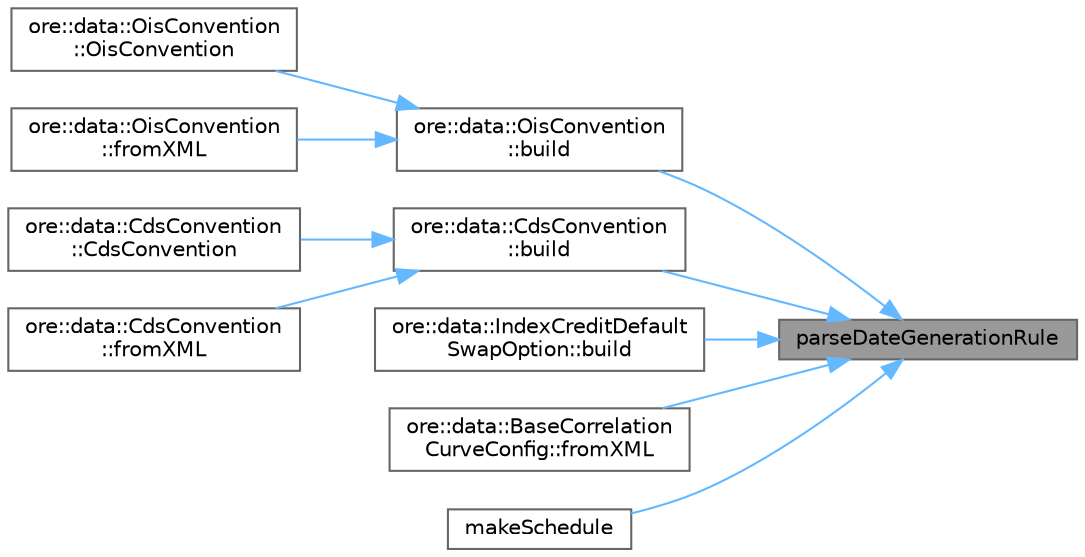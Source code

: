 digraph "parseDateGenerationRule"
{
 // INTERACTIVE_SVG=YES
 // LATEX_PDF_SIZE
  bgcolor="transparent";
  edge [fontname=Helvetica,fontsize=10,labelfontname=Helvetica,labelfontsize=10];
  node [fontname=Helvetica,fontsize=10,shape=box,height=0.2,width=0.4];
  rankdir="RL";
  Node1 [label="parseDateGenerationRule",height=0.2,width=0.4,color="gray40", fillcolor="grey60", style="filled", fontcolor="black",tooltip="Convert text to QuantLib::DateGeneration::Rule."];
  Node1 -> Node2 [dir="back",color="steelblue1",style="solid"];
  Node2 [label="ore::data::OisConvention\l::build",height=0.2,width=0.4,color="grey40", fillcolor="white", style="filled",URL="$classore_1_1data_1_1_ois_convention.html#a9169b2d8ee8001dbb250c4ce2c26818c",tooltip=" "];
  Node2 -> Node3 [dir="back",color="steelblue1",style="solid"];
  Node3 [label="ore::data::OisConvention\l::OisConvention",height=0.2,width=0.4,color="grey40", fillcolor="white", style="filled",URL="$classore_1_1data_1_1_ois_convention.html#a39b6bb0f4aba9408f5903cae68fbfce4",tooltip="Detailed constructor."];
  Node2 -> Node4 [dir="back",color="steelblue1",style="solid"];
  Node4 [label="ore::data::OisConvention\l::fromXML",height=0.2,width=0.4,color="grey40", fillcolor="white", style="filled",URL="$classore_1_1data_1_1_ois_convention.html#a7741ae0fc924943de5bfe02928262eb7",tooltip=" "];
  Node1 -> Node5 [dir="back",color="steelblue1",style="solid"];
  Node5 [label="ore::data::CdsConvention\l::build",height=0.2,width=0.4,color="grey40", fillcolor="white", style="filled",URL="$classore_1_1data_1_1_cds_convention.html#a9169b2d8ee8001dbb250c4ce2c26818c",tooltip=" "];
  Node5 -> Node6 [dir="back",color="steelblue1",style="solid"];
  Node6 [label="ore::data::CdsConvention\l::CdsConvention",height=0.2,width=0.4,color="grey40", fillcolor="white", style="filled",URL="$classore_1_1data_1_1_cds_convention.html#a270a933d15d3bb388ce2da99605fa636",tooltip="Detailed constructor."];
  Node5 -> Node7 [dir="back",color="steelblue1",style="solid"];
  Node7 [label="ore::data::CdsConvention\l::fromXML",height=0.2,width=0.4,color="grey40", fillcolor="white", style="filled",URL="$classore_1_1data_1_1_cds_convention.html#a4778b06b7d09ca591f7ea9dfb6e5d699",tooltip=" "];
  Node1 -> Node8 [dir="back",color="steelblue1",style="solid"];
  Node8 [label="ore::data::IndexCreditDefault\lSwapOption::build",height=0.2,width=0.4,color="grey40", fillcolor="white", style="filled",URL="$classore_1_1data_1_1_index_credit_default_swap_option.html#af7b69d5b18d278257927e32b10a23ee6",tooltip=" "];
  Node1 -> Node9 [dir="back",color="steelblue1",style="solid"];
  Node9 [label="ore::data::BaseCorrelation\lCurveConfig::fromXML",height=0.2,width=0.4,color="grey40", fillcolor="white", style="filled",URL="$classore_1_1data_1_1_base_correlation_curve_config.html#a7741ae0fc924943de5bfe02928262eb7",tooltip=" "];
  Node1 -> Node10 [dir="back",color="steelblue1",style="solid"];
  Node10 [label="makeSchedule",height=0.2,width=0.4,color="grey40", fillcolor="white", style="filled",URL="$namespaceore_1_1data.html#ac8ce945478f9d9653b4a9869ca2ff469",tooltip=" "];
}
